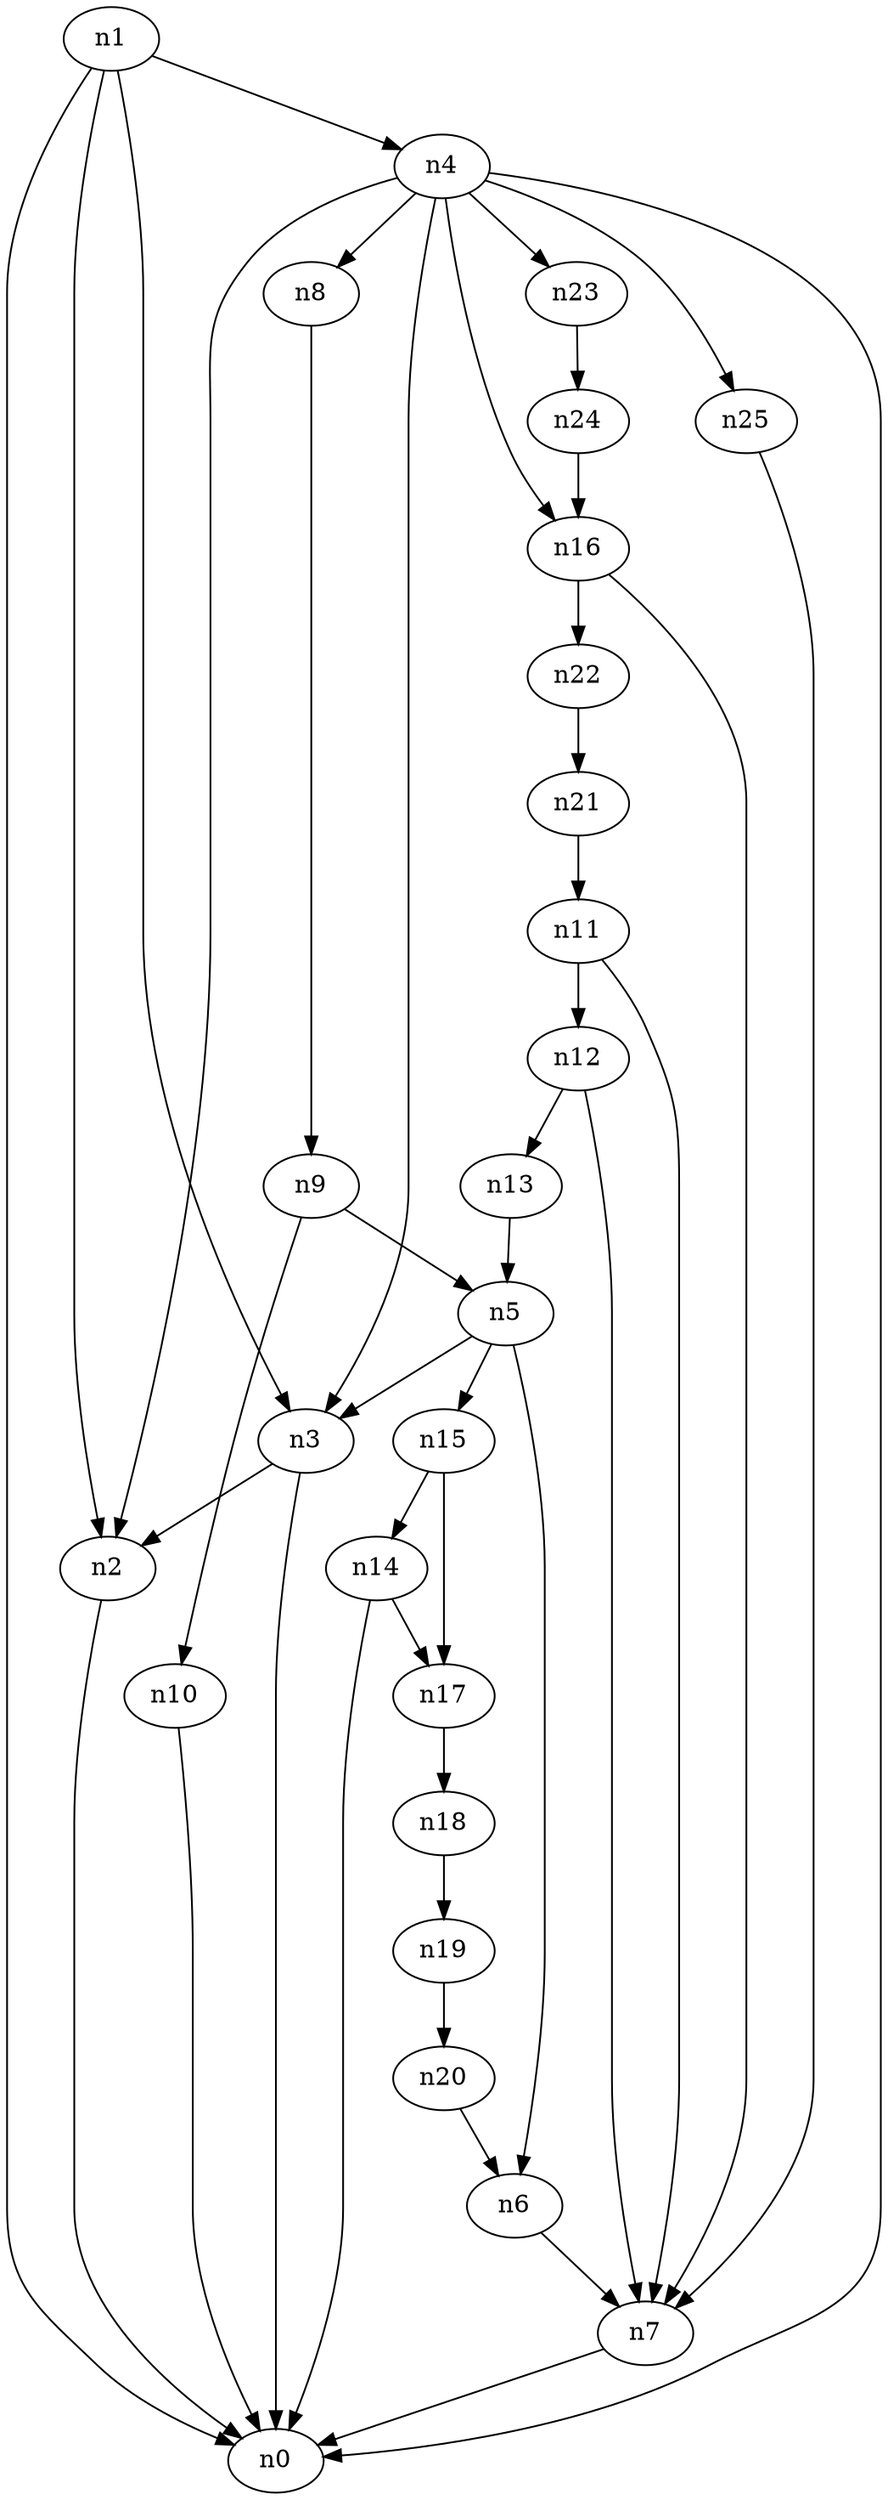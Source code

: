 digraph G {
	n1 -> n0	 [_graphml_id=e0];
	n1 -> n2	 [_graphml_id=e1];
	n1 -> n3	 [_graphml_id=e6];
	n1 -> n4	 [_graphml_id=e9];
	n2 -> n0	 [_graphml_id=e5];
	n3 -> n0	 [_graphml_id=e8];
	n3 -> n2	 [_graphml_id=e2];
	n4 -> n0	 [_graphml_id=e4];
	n4 -> n2	 [_graphml_id=e7];
	n4 -> n3	 [_graphml_id=e3];
	n4 -> n8	 [_graphml_id=e14];
	n4 -> n16	 [_graphml_id=e27];
	n4 -> n23	 [_graphml_id=e38];
	n4 -> n25	 [_graphml_id=e41];
	n5 -> n3	 [_graphml_id=e10];
	n5 -> n6	 [_graphml_id=e11];
	n5 -> n15	 [_graphml_id=e25];
	n6 -> n7	 [_graphml_id=e12];
	n7 -> n0	 [_graphml_id=e13];
	n8 -> n9	 [_graphml_id=e15];
	n9 -> n5	 [_graphml_id=e16];
	n9 -> n10	 [_graphml_id=e17];
	n10 -> n0	 [_graphml_id=e18];
	n11 -> n7	 [_graphml_id=e19];
	n11 -> n12	 [_graphml_id=e20];
	n12 -> n7	 [_graphml_id=e30];
	n12 -> n13	 [_graphml_id=e21];
	n13 -> n5	 [_graphml_id=e22];
	n14 -> n0	 [_graphml_id=e23];
	n14 -> n17	 [_graphml_id=e28];
	n15 -> n14	 [_graphml_id=e24];
	n15 -> n17	 [_graphml_id=e29];
	n16 -> n7	 [_graphml_id=e26];
	n16 -> n22	 [_graphml_id=e37];
	n17 -> n18	 [_graphml_id=e31];
	n18 -> n19	 [_graphml_id=e32];
	n19 -> n20	 [_graphml_id=e33];
	n20 -> n6	 [_graphml_id=e34];
	n21 -> n11	 [_graphml_id=e35];
	n22 -> n21	 [_graphml_id=e36];
	n23 -> n24	 [_graphml_id=e39];
	n24 -> n16	 [_graphml_id=e40];
	n25 -> n7	 [_graphml_id=e42];
}
